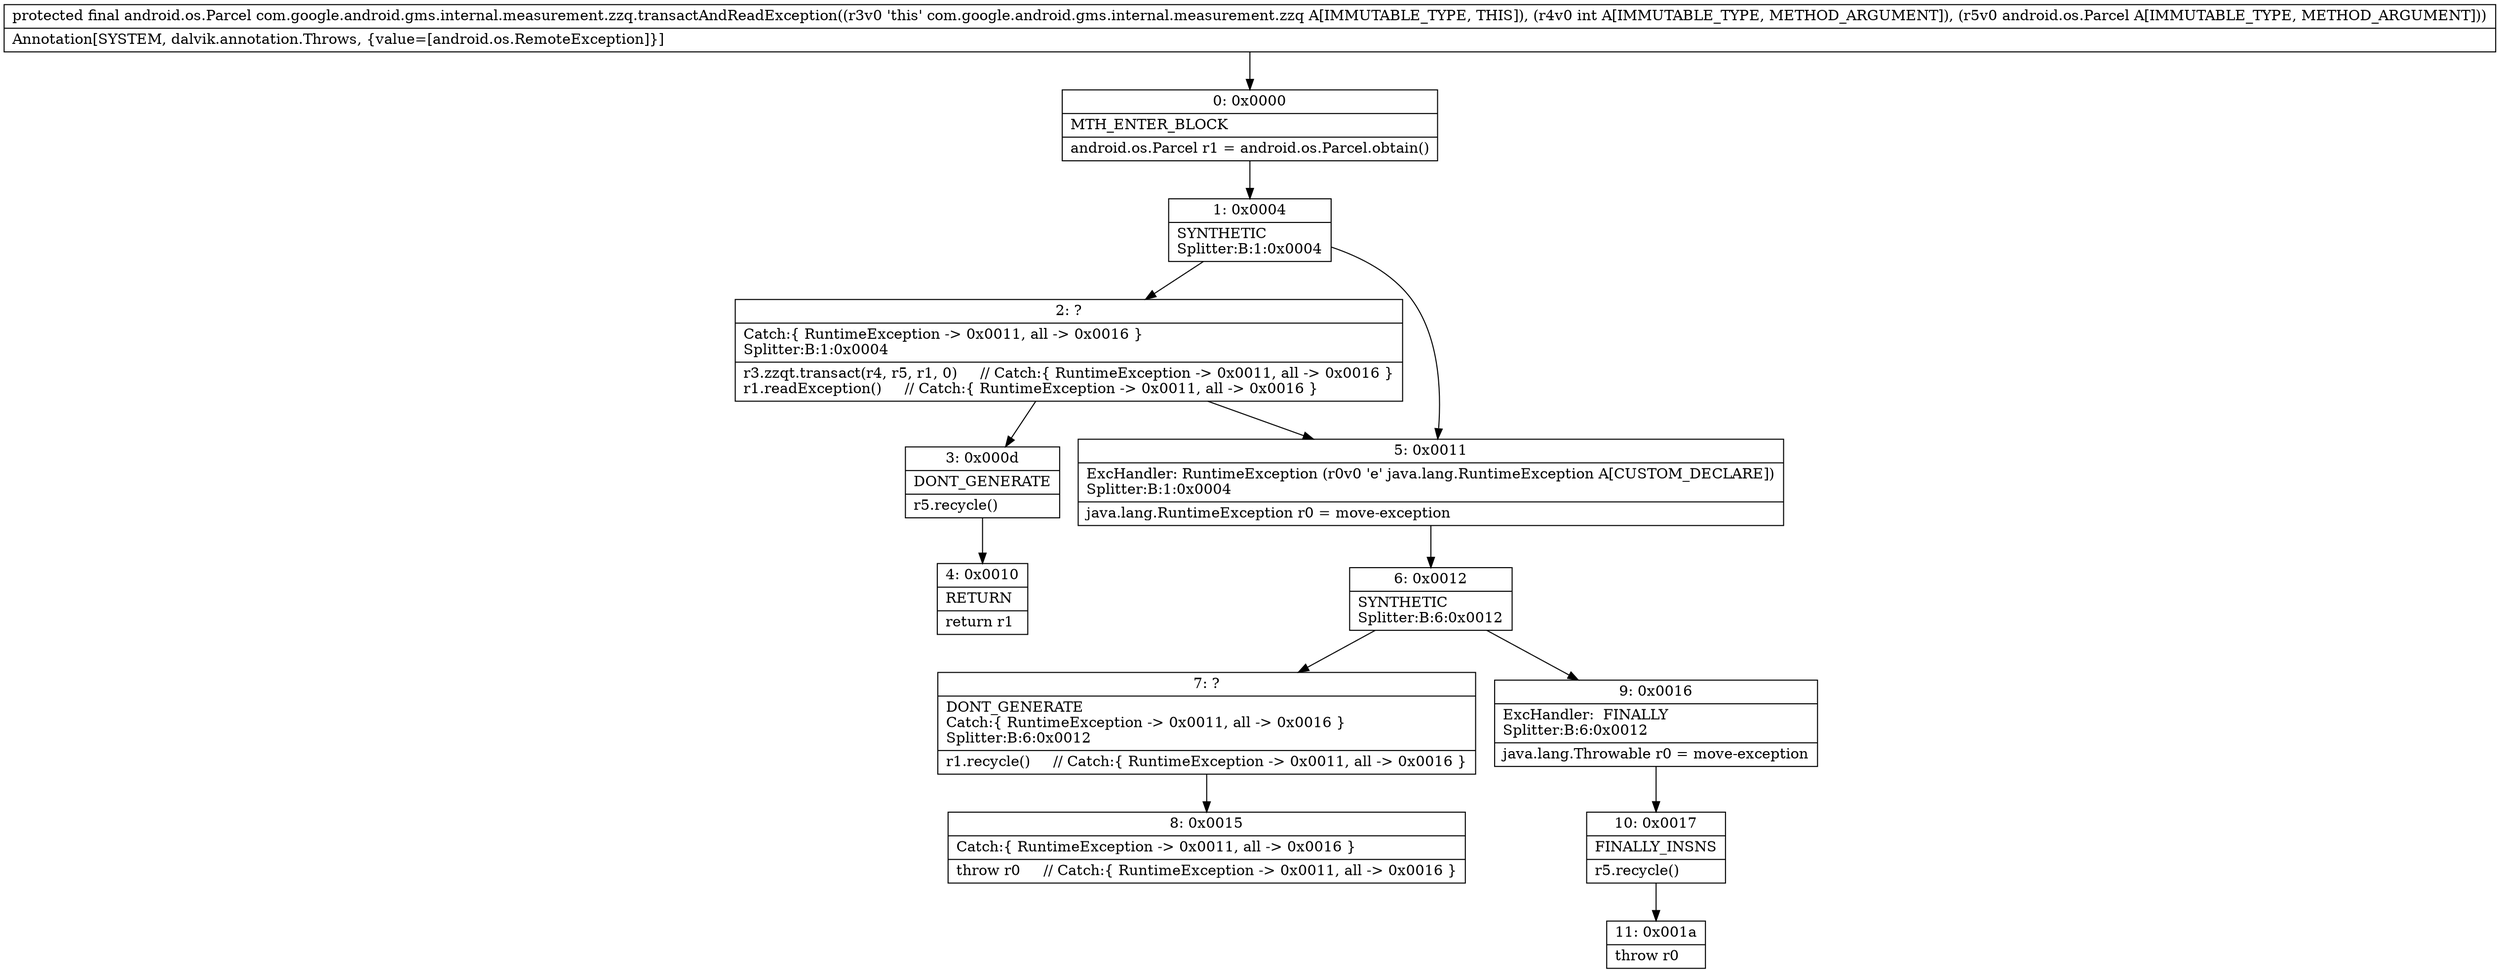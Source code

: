digraph "CFG forcom.google.android.gms.internal.measurement.zzq.transactAndReadException(ILandroid\/os\/Parcel;)Landroid\/os\/Parcel;" {
Node_0 [shape=record,label="{0\:\ 0x0000|MTH_ENTER_BLOCK\l|android.os.Parcel r1 = android.os.Parcel.obtain()\l}"];
Node_1 [shape=record,label="{1\:\ 0x0004|SYNTHETIC\lSplitter:B:1:0x0004\l}"];
Node_2 [shape=record,label="{2\:\ ?|Catch:\{ RuntimeException \-\> 0x0011, all \-\> 0x0016 \}\lSplitter:B:1:0x0004\l|r3.zzqt.transact(r4, r5, r1, 0)     \/\/ Catch:\{ RuntimeException \-\> 0x0011, all \-\> 0x0016 \}\lr1.readException()     \/\/ Catch:\{ RuntimeException \-\> 0x0011, all \-\> 0x0016 \}\l}"];
Node_3 [shape=record,label="{3\:\ 0x000d|DONT_GENERATE\l|r5.recycle()\l}"];
Node_4 [shape=record,label="{4\:\ 0x0010|RETURN\l|return r1\l}"];
Node_5 [shape=record,label="{5\:\ 0x0011|ExcHandler: RuntimeException (r0v0 'e' java.lang.RuntimeException A[CUSTOM_DECLARE])\lSplitter:B:1:0x0004\l|java.lang.RuntimeException r0 = move\-exception\l}"];
Node_6 [shape=record,label="{6\:\ 0x0012|SYNTHETIC\lSplitter:B:6:0x0012\l}"];
Node_7 [shape=record,label="{7\:\ ?|DONT_GENERATE\lCatch:\{ RuntimeException \-\> 0x0011, all \-\> 0x0016 \}\lSplitter:B:6:0x0012\l|r1.recycle()     \/\/ Catch:\{ RuntimeException \-\> 0x0011, all \-\> 0x0016 \}\l}"];
Node_8 [shape=record,label="{8\:\ 0x0015|Catch:\{ RuntimeException \-\> 0x0011, all \-\> 0x0016 \}\l|throw r0     \/\/ Catch:\{ RuntimeException \-\> 0x0011, all \-\> 0x0016 \}\l}"];
Node_9 [shape=record,label="{9\:\ 0x0016|ExcHandler:  FINALLY\lSplitter:B:6:0x0012\l|java.lang.Throwable r0 = move\-exception\l}"];
Node_10 [shape=record,label="{10\:\ 0x0017|FINALLY_INSNS\l|r5.recycle()\l}"];
Node_11 [shape=record,label="{11\:\ 0x001a|throw r0\l}"];
MethodNode[shape=record,label="{protected final android.os.Parcel com.google.android.gms.internal.measurement.zzq.transactAndReadException((r3v0 'this' com.google.android.gms.internal.measurement.zzq A[IMMUTABLE_TYPE, THIS]), (r4v0 int A[IMMUTABLE_TYPE, METHOD_ARGUMENT]), (r5v0 android.os.Parcel A[IMMUTABLE_TYPE, METHOD_ARGUMENT]))  | Annotation[SYSTEM, dalvik.annotation.Throws, \{value=[android.os.RemoteException]\}]\l}"];
MethodNode -> Node_0;
Node_0 -> Node_1;
Node_1 -> Node_2;
Node_1 -> Node_5;
Node_2 -> Node_3;
Node_2 -> Node_5;
Node_3 -> Node_4;
Node_5 -> Node_6;
Node_6 -> Node_7;
Node_6 -> Node_9;
Node_7 -> Node_8;
Node_9 -> Node_10;
Node_10 -> Node_11;
}

